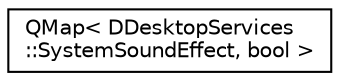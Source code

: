 digraph "类继承关系图"
{
  edge [fontname="Helvetica",fontsize="10",labelfontname="Helvetica",labelfontsize="10"];
  node [fontname="Helvetica",fontsize="10",shape=record];
  rankdir="LR";
  Node0 [label="QMap\< DDesktopServices\l::SystemSoundEffect, bool \>",height=0.2,width=0.4,color="black", fillcolor="white", style="filled",URL="$class_q_map.html"];
}
